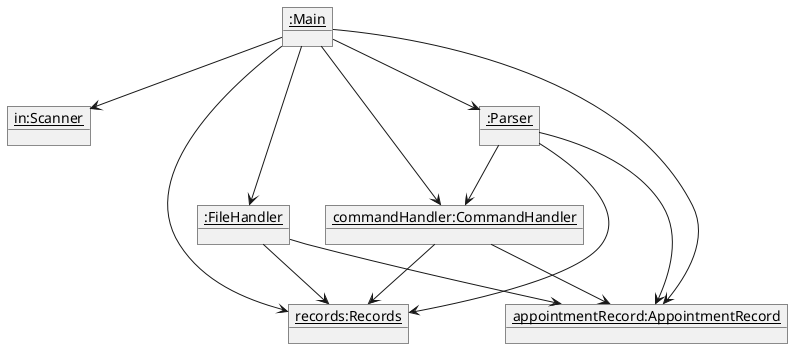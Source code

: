 @startuml
'https://plantuml.com/object-diagram
skinparam classAttributeIconSize 0
hide circle

object "<u>:Main</u>" as Main

object "<u>in:Scanner</u>" as Scanner

object "<u>records:Records</u>" as Records {

}

object "<u>appointmentRecord:AppointmentRecord</u>" as AppointmentRecord {

}

object "<u>:FileHandler</u>" as FileHandler

object "<u>commandHandler:CommandHandler</u>" as CommandHandler

object "<u>:Parser</u>" as Parser

Main --> Scanner
Main --> Records
Main --> AppointmentRecord
Main --> FileHandler
Main --> CommandHandler
Main --> Parser
CommandHandler --> Records
CommandHandler --> AppointmentRecord
Parser --> CommandHandler
Parser --> Records
Parser --> AppointmentRecord
FileHandler --> Records
FileHandler --> AppointmentRecord

@enduml